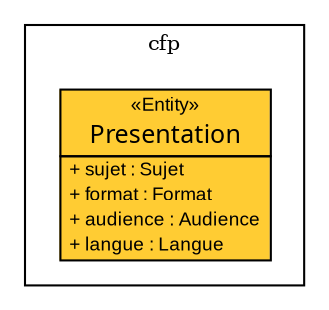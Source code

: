 
	
digraph G {             
	fontsize = 10        
	node [                          
		fontsize = 10                
		fontname="arial"
		shape=plaintext
	     ]        
	     
	edge [                            
		fontsize = 10        
	     ]        
	
	
	
		subgraph clustercfp {
			label = "cfp"  
			
				
				

	Presentation [label=<<table border="0" cellborder="1" cellspacing="0" cellpadding="0" port="p" bgcolor="#FFCC33">
	<tr><td>
	<table border="0" cellspacing="1" cellpadding="1">
		<tr><td> &laquo;Entity&raquo; </td></tr>
		<tr><td><font face="arialbd"  point-size="12.0"> Presentation </font></td></tr>
	</table></td></tr>
	
	
		<tr><td>
			<table border="0" cellspacing="0" cellpadding="1">	
		
		
		
			<tr><td align="left"> + sujet : Sujet </td></tr>
		

		
		
			<tr><td align="left"> + format : Format </td></tr>
		

		
			<tr><td align="left"> + audience : Audience </td></tr>
		

		
			<tr><td align="left"> + langue : Langue </td></tr>
		

		
			</table>		
		</td></tr>
	
	
	
	</table>>, fontname="arial", fontcolor="black", fontsize=9.0];




			
		}
	

	
		
	edge [arrowhead = "empty"]

		
		
	edge [arrowhead = "none"]

		
		
	
	
	}
	
